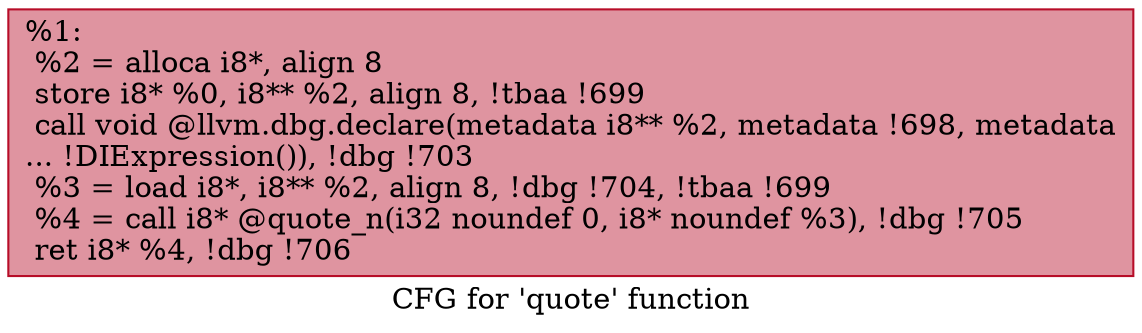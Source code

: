 digraph "CFG for 'quote' function" {
	label="CFG for 'quote' function";

	Node0x257acb0 [shape=record,color="#b70d28ff", style=filled, fillcolor="#b70d2870",label="{%1:\l  %2 = alloca i8*, align 8\l  store i8* %0, i8** %2, align 8, !tbaa !699\l  call void @llvm.dbg.declare(metadata i8** %2, metadata !698, metadata\l... !DIExpression()), !dbg !703\l  %3 = load i8*, i8** %2, align 8, !dbg !704, !tbaa !699\l  %4 = call i8* @quote_n(i32 noundef 0, i8* noundef %3), !dbg !705\l  ret i8* %4, !dbg !706\l}"];
}
